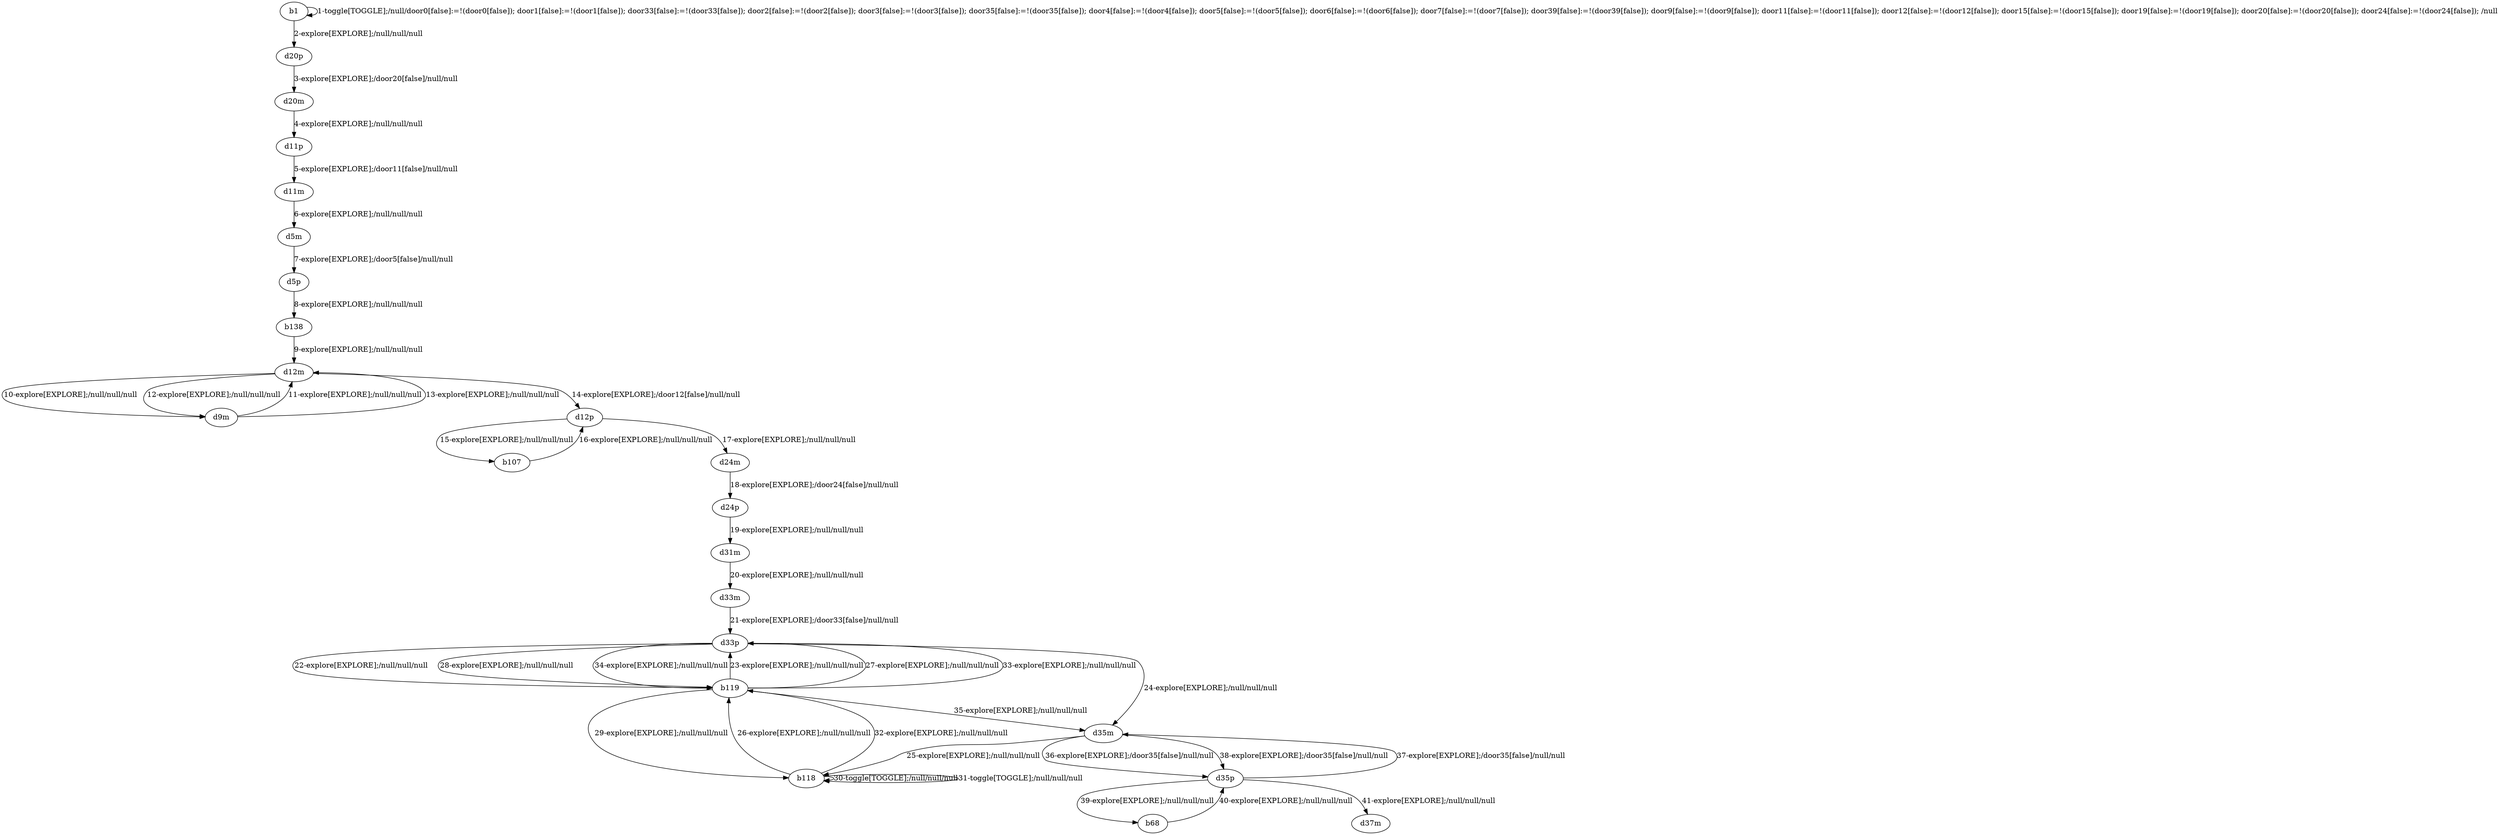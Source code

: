 # Total number of goals covered by this test: 6
# d35p --> d35m
# d35p --> d37m
# b68 --> d35p
# d35p --> b68
# d33p --> b119
# d33p --> d35m

digraph g {
"b1" -> "b1" [label = "1-toggle[TOGGLE];/null/door0[false]:=!(door0[false]); door1[false]:=!(door1[false]); door33[false]:=!(door33[false]); door2[false]:=!(door2[false]); door3[false]:=!(door3[false]); door35[false]:=!(door35[false]); door4[false]:=!(door4[false]); door5[false]:=!(door5[false]); door6[false]:=!(door6[false]); door7[false]:=!(door7[false]); door39[false]:=!(door39[false]); door9[false]:=!(door9[false]); door11[false]:=!(door11[false]); door12[false]:=!(door12[false]); door15[false]:=!(door15[false]); door19[false]:=!(door19[false]); door20[false]:=!(door20[false]); door24[false]:=!(door24[false]); /null"];
"b1" -> "d20p" [label = "2-explore[EXPLORE];/null/null/null"];
"d20p" -> "d20m" [label = "3-explore[EXPLORE];/door20[false]/null/null"];
"d20m" -> "d11p" [label = "4-explore[EXPLORE];/null/null/null"];
"d11p" -> "d11m" [label = "5-explore[EXPLORE];/door11[false]/null/null"];
"d11m" -> "d5m" [label = "6-explore[EXPLORE];/null/null/null"];
"d5m" -> "d5p" [label = "7-explore[EXPLORE];/door5[false]/null/null"];
"d5p" -> "b138" [label = "8-explore[EXPLORE];/null/null/null"];
"b138" -> "d12m" [label = "9-explore[EXPLORE];/null/null/null"];
"d12m" -> "d9m" [label = "10-explore[EXPLORE];/null/null/null"];
"d9m" -> "d12m" [label = "11-explore[EXPLORE];/null/null/null"];
"d12m" -> "d9m" [label = "12-explore[EXPLORE];/null/null/null"];
"d9m" -> "d12m" [label = "13-explore[EXPLORE];/null/null/null"];
"d12m" -> "d12p" [label = "14-explore[EXPLORE];/door12[false]/null/null"];
"d12p" -> "b107" [label = "15-explore[EXPLORE];/null/null/null"];
"b107" -> "d12p" [label = "16-explore[EXPLORE];/null/null/null"];
"d12p" -> "d24m" [label = "17-explore[EXPLORE];/null/null/null"];
"d24m" -> "d24p" [label = "18-explore[EXPLORE];/door24[false]/null/null"];
"d24p" -> "d31m" [label = "19-explore[EXPLORE];/null/null/null"];
"d31m" -> "d33m" [label = "20-explore[EXPLORE];/null/null/null"];
"d33m" -> "d33p" [label = "21-explore[EXPLORE];/door33[false]/null/null"];
"d33p" -> "b119" [label = "22-explore[EXPLORE];/null/null/null"];
"b119" -> "d33p" [label = "23-explore[EXPLORE];/null/null/null"];
"d33p" -> "d35m" [label = "24-explore[EXPLORE];/null/null/null"];
"d35m" -> "b118" [label = "25-explore[EXPLORE];/null/null/null"];
"b118" -> "b119" [label = "26-explore[EXPLORE];/null/null/null"];
"b119" -> "d33p" [label = "27-explore[EXPLORE];/null/null/null"];
"d33p" -> "b119" [label = "28-explore[EXPLORE];/null/null/null"];
"b119" -> "b118" [label = "29-explore[EXPLORE];/null/null/null"];
"b118" -> "b118" [label = "30-toggle[TOGGLE];/null/null/null"];
"b118" -> "b118" [label = "31-toggle[TOGGLE];/null/null/null"];
"b118" -> "b119" [label = "32-explore[EXPLORE];/null/null/null"];
"b119" -> "d33p" [label = "33-explore[EXPLORE];/null/null/null"];
"d33p" -> "b119" [label = "34-explore[EXPLORE];/null/null/null"];
"b119" -> "d35m" [label = "35-explore[EXPLORE];/null/null/null"];
"d35m" -> "d35p" [label = "36-explore[EXPLORE];/door35[false]/null/null"];
"d35p" -> "d35m" [label = "37-explore[EXPLORE];/door35[false]/null/null"];
"d35m" -> "d35p" [label = "38-explore[EXPLORE];/door35[false]/null/null"];
"d35p" -> "b68" [label = "39-explore[EXPLORE];/null/null/null"];
"b68" -> "d35p" [label = "40-explore[EXPLORE];/null/null/null"];
"d35p" -> "d37m" [label = "41-explore[EXPLORE];/null/null/null"];
}